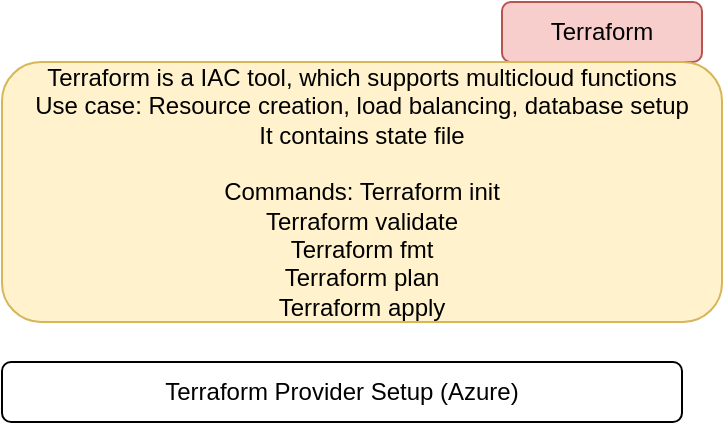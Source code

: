 <mxfile version="28.2.5">
  <diagram name="Page-1" id="u27rt9dpJjIRcXTcqcov">
    <mxGraphModel dx="415" dy="225" grid="1" gridSize="10" guides="1" tooltips="1" connect="1" arrows="1" fold="1" page="1" pageScale="1" pageWidth="827" pageHeight="1169" math="0" shadow="0">
      <root>
        <mxCell id="0" />
        <mxCell id="1" parent="0" />
        <mxCell id="GnJXnoYnbJwNSxvAsnQq-1" value="&lt;font&gt;Terraform&lt;/font&gt;" style="rounded=1;whiteSpace=wrap;html=1;fillColor=#f8cecc;strokeColor=#b85450;" vertex="1" parent="1">
          <mxGeometry x="530" y="20" width="100" height="30" as="geometry" />
        </mxCell>
        <mxCell id="GnJXnoYnbJwNSxvAsnQq-2" value="Terraform is a IAC tool, which supports multicloud functions&lt;div&gt;Use case: Resource creation, load balancing, database setup&lt;/div&gt;&lt;div&gt;It contains state file&lt;/div&gt;&lt;div&gt;&lt;br&gt;&lt;/div&gt;&lt;div&gt;Commands: Terraform init&lt;/div&gt;&lt;div&gt;Terraform validate&lt;/div&gt;&lt;div&gt;Terraform fmt&lt;/div&gt;&lt;div&gt;Terraform plan&lt;/div&gt;&lt;div&gt;Terraform apply&lt;/div&gt;" style="rounded=1;whiteSpace=wrap;html=1;fillColor=#fff2cc;strokeColor=#d6b656;" vertex="1" parent="1">
          <mxGeometry x="280" y="50" width="360" height="130" as="geometry" />
        </mxCell>
        <mxCell id="GnJXnoYnbJwNSxvAsnQq-3" value="Terraform Provider Setup (Azure)" style="rounded=1;whiteSpace=wrap;html=1;" vertex="1" parent="1">
          <mxGeometry x="280" y="200" width="340" height="30" as="geometry" />
        </mxCell>
      </root>
    </mxGraphModel>
  </diagram>
</mxfile>
